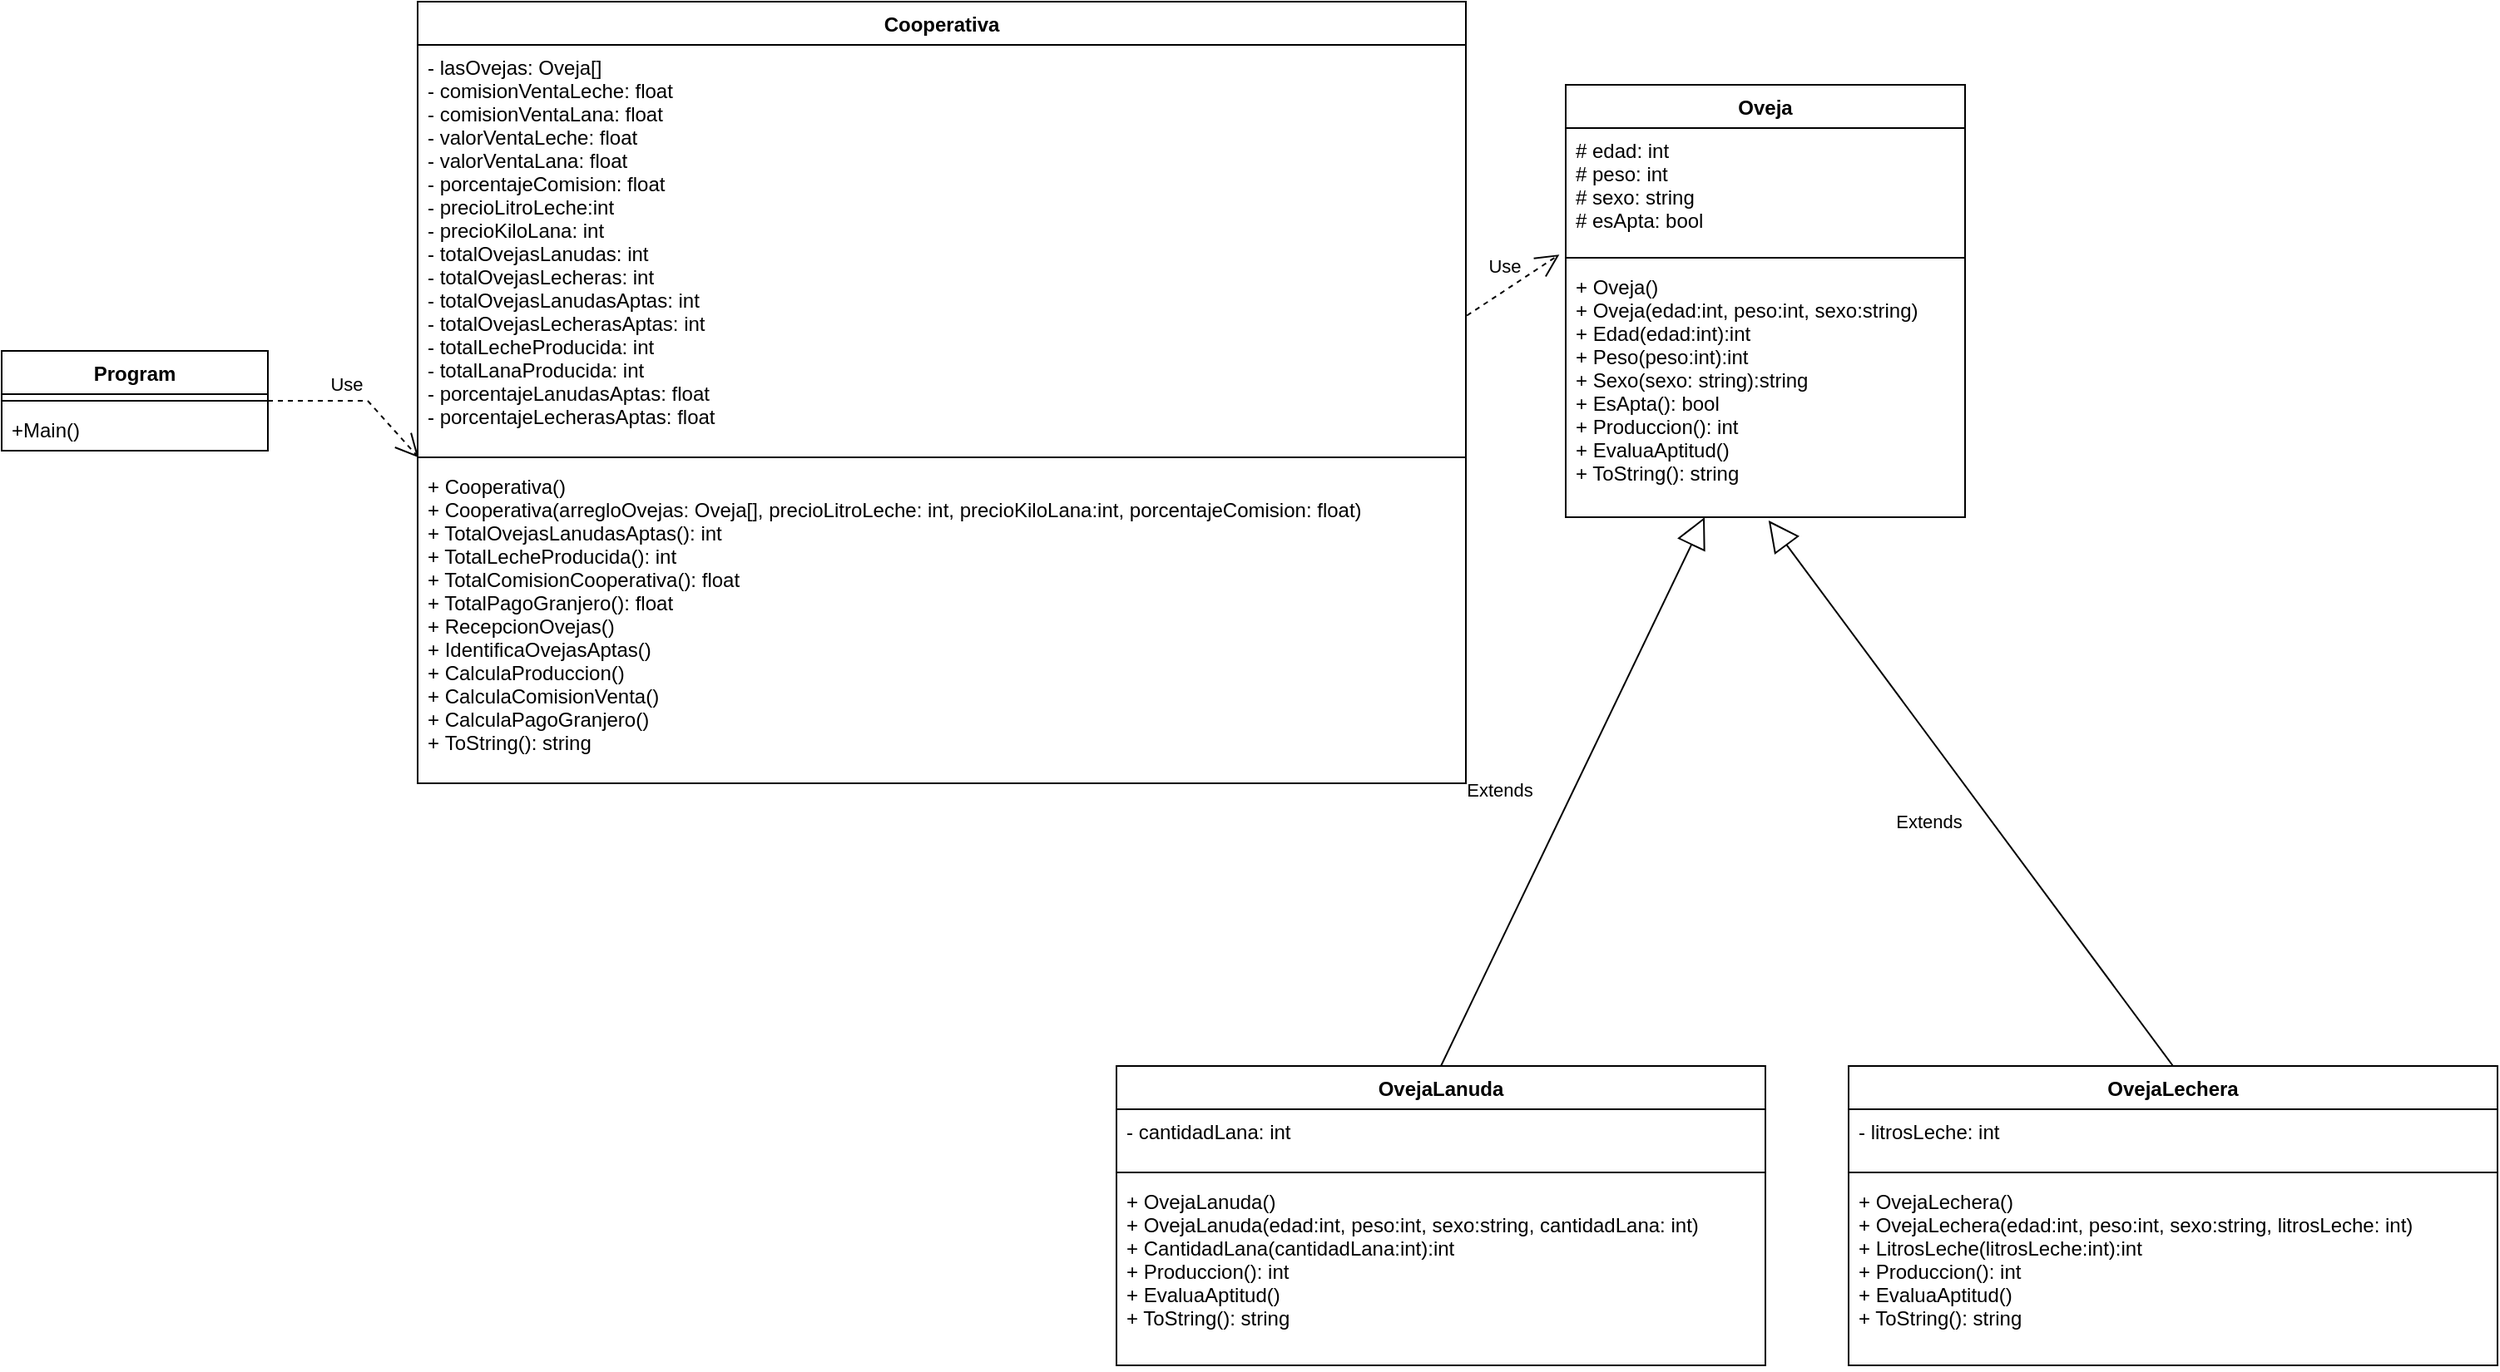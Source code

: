 <mxfile version="20.2.8" type="device"><diagram id="C5RBs43oDa-KdzZeNtuy" name="Page-1"><mxGraphModel dx="462" dy="2026" grid="1" gridSize="10" guides="1" tooltips="1" connect="1" arrows="1" fold="1" page="1" pageScale="1" pageWidth="1654" pageHeight="1169" math="0" shadow="0"><root><mxCell id="WIyWlLk6GJQsqaUBKTNV-0"/><mxCell id="WIyWlLk6GJQsqaUBKTNV-1" parent="WIyWlLk6GJQsqaUBKTNV-0"/><mxCell id="QVw1ap9B6yD32LJbRpxJ-0" value="Oveja" style="swimlane;fontStyle=1;align=center;verticalAlign=top;childLayout=stackLayout;horizontal=1;startSize=26;horizontalStack=0;resizeParent=1;resizeParentMax=0;resizeLast=0;collapsible=1;marginBottom=0;" parent="WIyWlLk6GJQsqaUBKTNV-1" vertex="1"><mxGeometry x="1010" y="-360" width="240" height="260" as="geometry"/></mxCell><mxCell id="QVw1ap9B6yD32LJbRpxJ-1" value="# edad: int&#10;# peso: int&#10;# sexo: string&#10;# esApta: bool" style="text;strokeColor=none;fillColor=none;align=left;verticalAlign=top;spacingLeft=4;spacingRight=4;overflow=hidden;rotatable=0;points=[[0,0.5],[1,0.5]];portConstraint=eastwest;" parent="QVw1ap9B6yD32LJbRpxJ-0" vertex="1"><mxGeometry y="26" width="240" height="74" as="geometry"/></mxCell><mxCell id="QVw1ap9B6yD32LJbRpxJ-2" value="" style="line;strokeWidth=1;fillColor=none;align=left;verticalAlign=middle;spacingTop=-1;spacingLeft=3;spacingRight=3;rotatable=0;labelPosition=right;points=[];portConstraint=eastwest;" parent="QVw1ap9B6yD32LJbRpxJ-0" vertex="1"><mxGeometry y="100" width="240" height="8" as="geometry"/></mxCell><mxCell id="QVw1ap9B6yD32LJbRpxJ-3" value="+ Oveja()&#10;+ Oveja(edad:int, peso:int, sexo:string)&#10;+ Edad(edad:int):int&#10;+ Peso(peso:int):int&#10;+ Sexo(sexo: string):string&#10;+ EsApta(): bool&#10;+ Produccion(): int&#10;+ EvaluaAptitud()&#10;+ ToString(): string" style="text;strokeColor=none;fillColor=none;align=left;verticalAlign=top;spacingLeft=4;spacingRight=4;overflow=hidden;rotatable=0;points=[[0,0.5],[1,0.5]];portConstraint=eastwest;" parent="QVw1ap9B6yD32LJbRpxJ-0" vertex="1"><mxGeometry y="108" width="240" height="152" as="geometry"/></mxCell><mxCell id="QVw1ap9B6yD32LJbRpxJ-4" value="OvejaLechera" style="swimlane;fontStyle=1;align=center;verticalAlign=top;childLayout=stackLayout;horizontal=1;startSize=26;horizontalStack=0;resizeParent=1;resizeParentMax=0;resizeLast=0;collapsible=1;marginBottom=0;" parent="WIyWlLk6GJQsqaUBKTNV-1" vertex="1"><mxGeometry x="1180" y="230" width="390" height="180" as="geometry"/></mxCell><mxCell id="QVw1ap9B6yD32LJbRpxJ-5" value="- litrosLeche: int" style="text;strokeColor=none;fillColor=none;align=left;verticalAlign=top;spacingLeft=4;spacingRight=4;overflow=hidden;rotatable=0;points=[[0,0.5],[1,0.5]];portConstraint=eastwest;" parent="QVw1ap9B6yD32LJbRpxJ-4" vertex="1"><mxGeometry y="26" width="390" height="34" as="geometry"/></mxCell><mxCell id="QVw1ap9B6yD32LJbRpxJ-6" value="" style="line;strokeWidth=1;fillColor=none;align=left;verticalAlign=middle;spacingTop=-1;spacingLeft=3;spacingRight=3;rotatable=0;labelPosition=right;points=[];portConstraint=eastwest;" parent="QVw1ap9B6yD32LJbRpxJ-4" vertex="1"><mxGeometry y="60" width="390" height="8" as="geometry"/></mxCell><mxCell id="QVw1ap9B6yD32LJbRpxJ-7" value="+ OvejaLechera()&#10;+ OvejaLechera(edad:int, peso:int, sexo:string, litrosLeche: int)&#10;+ LitrosLeche(litrosLeche:int):int&#10;+ Produccion(): int&#10;+ EvaluaAptitud()&#10;+ ToString(): string" style="text;strokeColor=none;fillColor=none;align=left;verticalAlign=top;spacingLeft=4;spacingRight=4;overflow=hidden;rotatable=0;points=[[0,0.5],[1,0.5]];portConstraint=eastwest;" parent="QVw1ap9B6yD32LJbRpxJ-4" vertex="1"><mxGeometry y="68" width="390" height="112" as="geometry"/></mxCell><mxCell id="QVw1ap9B6yD32LJbRpxJ-9" value="Extends" style="endArrow=block;endSize=16;endFill=0;html=1;rounded=0;entryX=0.508;entryY=1.013;entryDx=0;entryDy=0;entryPerimeter=0;exitX=0.5;exitY=0;exitDx=0;exitDy=0;" parent="WIyWlLk6GJQsqaUBKTNV-1" source="QVw1ap9B6yD32LJbRpxJ-4" target="QVw1ap9B6yD32LJbRpxJ-3" edge="1"><mxGeometry x="0.006" y="31" width="160" relative="1" as="geometry"><mxPoint x="760" y="130" as="sourcePoint"/><mxPoint x="920" y="130" as="targetPoint"/><mxPoint as="offset"/></mxGeometry></mxCell><mxCell id="QVw1ap9B6yD32LJbRpxJ-10" value="OvejaLanuda" style="swimlane;fontStyle=1;align=center;verticalAlign=top;childLayout=stackLayout;horizontal=1;startSize=26;horizontalStack=0;resizeParent=1;resizeParentMax=0;resizeLast=0;collapsible=1;marginBottom=0;" parent="WIyWlLk6GJQsqaUBKTNV-1" vertex="1"><mxGeometry x="740" y="230" width="390" height="180" as="geometry"/></mxCell><mxCell id="QVw1ap9B6yD32LJbRpxJ-11" value="- cantidadLana: int" style="text;strokeColor=none;fillColor=none;align=left;verticalAlign=top;spacingLeft=4;spacingRight=4;overflow=hidden;rotatable=0;points=[[0,0.5],[1,0.5]];portConstraint=eastwest;" parent="QVw1ap9B6yD32LJbRpxJ-10" vertex="1"><mxGeometry y="26" width="390" height="34" as="geometry"/></mxCell><mxCell id="QVw1ap9B6yD32LJbRpxJ-12" value="" style="line;strokeWidth=1;fillColor=none;align=left;verticalAlign=middle;spacingTop=-1;spacingLeft=3;spacingRight=3;rotatable=0;labelPosition=right;points=[];portConstraint=eastwest;" parent="QVw1ap9B6yD32LJbRpxJ-10" vertex="1"><mxGeometry y="60" width="390" height="8" as="geometry"/></mxCell><mxCell id="QVw1ap9B6yD32LJbRpxJ-13" value="+ OvejaLanuda()&#10;+ OvejaLanuda(edad:int, peso:int, sexo:string, cantidadLana: int)&#10;+ CantidadLana(cantidadLana:int):int&#10;+ Produccion(): int&#10;+ EvaluaAptitud()&#10;+ ToString(): string" style="text;strokeColor=none;fillColor=none;align=left;verticalAlign=top;spacingLeft=4;spacingRight=4;overflow=hidden;rotatable=0;points=[[0,0.5],[1,0.5]];portConstraint=eastwest;" parent="QVw1ap9B6yD32LJbRpxJ-10" vertex="1"><mxGeometry y="68" width="390" height="112" as="geometry"/></mxCell><mxCell id="QVw1ap9B6yD32LJbRpxJ-14" value="Extends" style="endArrow=block;endSize=16;endFill=0;html=1;rounded=0;exitX=0.5;exitY=0;exitDx=0;exitDy=0;" parent="WIyWlLk6GJQsqaUBKTNV-1" source="QVw1ap9B6yD32LJbRpxJ-10" target="QVw1ap9B6yD32LJbRpxJ-3" edge="1"><mxGeometry x="-0.101" y="40" width="160" relative="1" as="geometry"><mxPoint x="430" as="sourcePoint"/><mxPoint x="760" y="10" as="targetPoint"/><mxPoint as="offset"/></mxGeometry></mxCell><mxCell id="GeRKW6qWo-0BWm8fRWlA-0" value="Cooperativa" style="swimlane;fontStyle=1;align=center;verticalAlign=top;childLayout=stackLayout;horizontal=1;startSize=26;horizontalStack=0;resizeParent=1;resizeParentMax=0;resizeLast=0;collapsible=1;marginBottom=0;" parent="WIyWlLk6GJQsqaUBKTNV-1" vertex="1"><mxGeometry x="320" y="-410" width="630" height="470" as="geometry"/></mxCell><mxCell id="GeRKW6qWo-0BWm8fRWlA-1" value="- lasOvejas: Oveja[]&#10;- comisionVentaLeche: float&#10;- comisionVentaLana: float&#10;- valorVentaLeche: float&#10;- valorVentaLana: float&#10;- porcentajeComision: float&#10;- precioLitroLeche:int&#10;- precioKiloLana: int&#10;- totalOvejasLanudas: int&#10;- totalOvejasLecheras: int&#10;- totalOvejasLanudasAptas: int&#10;- totalOvejasLecherasAptas: int&#10;- totalLecheProducida: int&#10;- totalLanaProducida: int&#10;- porcentajeLanudasAptas: float&#10;- porcentajeLecherasAptas: float" style="text;strokeColor=none;fillColor=none;align=left;verticalAlign=top;spacingLeft=4;spacingRight=4;overflow=hidden;rotatable=0;points=[[0,0.5],[1,0.5]];portConstraint=eastwest;" parent="GeRKW6qWo-0BWm8fRWlA-0" vertex="1"><mxGeometry y="26" width="630" height="244" as="geometry"/></mxCell><mxCell id="GeRKW6qWo-0BWm8fRWlA-2" value="" style="line;strokeWidth=1;fillColor=none;align=left;verticalAlign=middle;spacingTop=-1;spacingLeft=3;spacingRight=3;rotatable=0;labelPosition=right;points=[];portConstraint=eastwest;" parent="GeRKW6qWo-0BWm8fRWlA-0" vertex="1"><mxGeometry y="270" width="630" height="8" as="geometry"/></mxCell><mxCell id="GeRKW6qWo-0BWm8fRWlA-3" value="+ Cooperativa()&#10;+ Cooperativa(arregloOvejas: Oveja[], precioLitroLeche: int, precioKiloLana:int, porcentajeComision: float)&#10;+ TotalOvejasLanudasAptas(): int&#10;+ TotalLecheProducida(): int&#10;+ TotalComisionCooperativa(): float&#10;+ TotalPagoGranjero(): float&#10;+ RecepcionOvejas()&#10;+ IdentificaOvejasAptas()&#10;+ CalculaProduccion()&#10;+ CalculaComisionVenta()&#10;+ CalculaPagoGranjero()&#10;+ ToString(): string" style="text;strokeColor=none;fillColor=none;align=left;verticalAlign=top;spacingLeft=4;spacingRight=4;overflow=hidden;rotatable=0;points=[[0,0.5],[1,0.5]];portConstraint=eastwest;" parent="GeRKW6qWo-0BWm8fRWlA-0" vertex="1"><mxGeometry y="278" width="630" height="192" as="geometry"/></mxCell><mxCell id="GeRKW6qWo-0BWm8fRWlA-4" value="Program" style="swimlane;fontStyle=1;align=center;verticalAlign=top;childLayout=stackLayout;horizontal=1;startSize=26;horizontalStack=0;resizeParent=1;resizeParentMax=0;resizeLast=0;collapsible=1;marginBottom=0;" parent="WIyWlLk6GJQsqaUBKTNV-1" vertex="1"><mxGeometry x="70" y="-200" width="160" height="60" as="geometry"/></mxCell><mxCell id="GeRKW6qWo-0BWm8fRWlA-6" value="" style="line;strokeWidth=1;fillColor=none;align=left;verticalAlign=middle;spacingTop=-1;spacingLeft=3;spacingRight=3;rotatable=0;labelPosition=right;points=[];portConstraint=eastwest;" parent="GeRKW6qWo-0BWm8fRWlA-4" vertex="1"><mxGeometry y="26" width="160" height="8" as="geometry"/></mxCell><mxCell id="GeRKW6qWo-0BWm8fRWlA-7" value="+Main()" style="text;strokeColor=none;fillColor=none;align=left;verticalAlign=top;spacingLeft=4;spacingRight=4;overflow=hidden;rotatable=0;points=[[0,0.5],[1,0.5]];portConstraint=eastwest;" parent="GeRKW6qWo-0BWm8fRWlA-4" vertex="1"><mxGeometry y="34" width="160" height="26" as="geometry"/></mxCell><mxCell id="GeRKW6qWo-0BWm8fRWlA-8" value="Use" style="endArrow=open;endSize=12;dashed=1;html=1;rounded=0;entryX=0.001;entryY=-0.02;entryDx=0;entryDy=0;entryPerimeter=0;exitX=1;exitY=0.5;exitDx=0;exitDy=0;" parent="WIyWlLk6GJQsqaUBKTNV-1" source="GeRKW6qWo-0BWm8fRWlA-4" target="GeRKW6qWo-0BWm8fRWlA-3" edge="1"><mxGeometry x="-0.121" y="10" width="160" relative="1" as="geometry"><mxPoint x="140" y="-270" as="sourcePoint"/><mxPoint x="300" y="-270" as="targetPoint"/><Array as="points"><mxPoint x="290" y="-170"/></Array><mxPoint as="offset"/></mxGeometry></mxCell><mxCell id="GeRKW6qWo-0BWm8fRWlA-9" value="Use" style="endArrow=open;endSize=12;dashed=1;html=1;rounded=0;entryX=-0.016;entryY=1.028;entryDx=0;entryDy=0;entryPerimeter=0;exitX=1.001;exitY=0.667;exitDx=0;exitDy=0;exitPerimeter=0;" parent="WIyWlLk6GJQsqaUBKTNV-1" source="GeRKW6qWo-0BWm8fRWlA-1" target="QVw1ap9B6yD32LJbRpxJ-1" edge="1"><mxGeometry x="0.046" y="12" width="160" relative="1" as="geometry"><mxPoint x="640" y="-470" as="sourcePoint"/><mxPoint x="800" y="-470" as="targetPoint"/><mxPoint as="offset"/></mxGeometry></mxCell></root></mxGraphModel></diagram></mxfile>